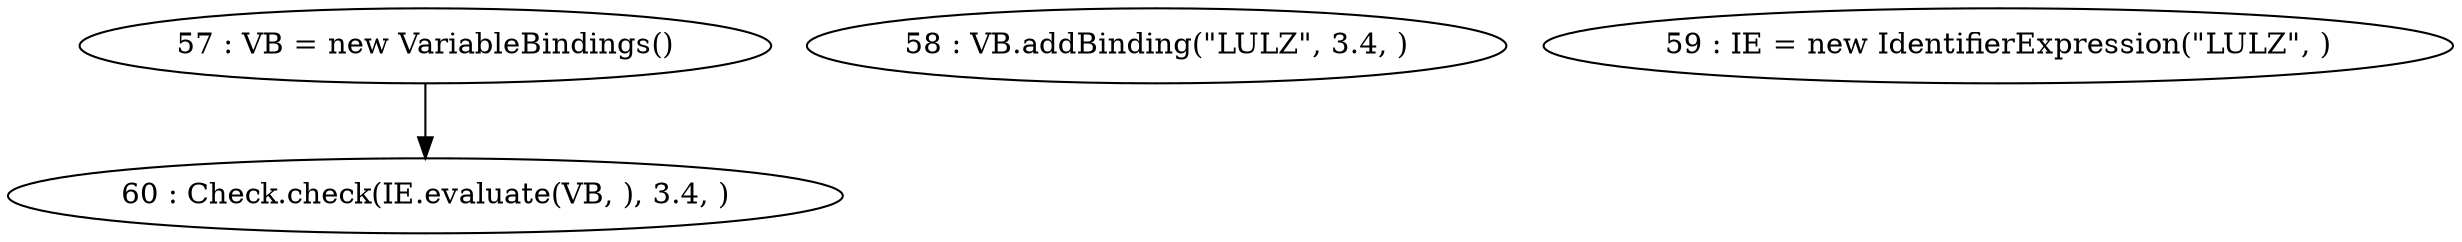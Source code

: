 digraph G {
"57 : VB = new VariableBindings()"
"57 : VB = new VariableBindings()" -> "60 : Check.check(IE.evaluate(VB, ), 3.4, )"
"58 : VB.addBinding(\"LULZ\", 3.4, )"
"59 : IE = new IdentifierExpression(\"LULZ\", )"
"60 : Check.check(IE.evaluate(VB, ), 3.4, )"
}
